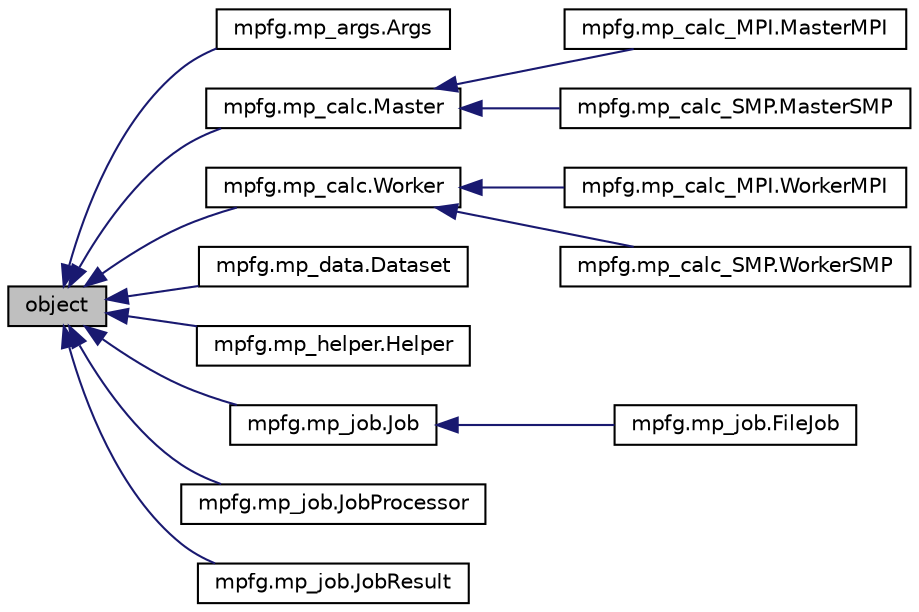 digraph G
{
  edge [fontname="Helvetica",fontsize="10",labelfontname="Helvetica",labelfontsize="10"];
  node [fontname="Helvetica",fontsize="10",shape=record];
  rankdir=LR;
  Node1 [label="object",height=0.2,width=0.4,color="black", fillcolor="grey75", style="filled" fontcolor="black"];
  Node1 -> Node2 [dir=back,color="midnightblue",fontsize="10",style="solid",fontname="Helvetica"];
  Node2 [label="mpfg.mp_args.Args",height=0.2,width=0.4,color="black", fillcolor="white", style="filled",URL="$classmpfg_1_1mp__args_1_1Args.html",tooltip="Management of command-line options."];
  Node1 -> Node3 [dir=back,color="midnightblue",fontsize="10",style="solid",fontname="Helvetica"];
  Node3 [label="mpfg.mp_calc.Master",height=0.2,width=0.4,color="black", fillcolor="white", style="filled",URL="$classmpfg_1_1mp__calc_1_1Master.html",tooltip="Master calculator: distribute jobs to workers and collect/process their results."];
  Node3 -> Node4 [dir=back,color="midnightblue",fontsize="10",style="solid",fontname="Helvetica"];
  Node4 [label="mpfg.mp_calc_MPI.MasterMPI",height=0.2,width=0.4,color="black", fillcolor="white", style="filled",URL="$classmpfg_1_1mp__calc__MPI_1_1MasterMPI.html",tooltip="Master calculator for MPI: distribute jobs to workers and collect/process their results."];
  Node3 -> Node5 [dir=back,color="midnightblue",fontsize="10",style="solid",fontname="Helvetica"];
  Node5 [label="mpfg.mp_calc_SMP.MasterSMP",height=0.2,width=0.4,color="black", fillcolor="white", style="filled",URL="$classmpfg_1_1mp__calc__SMP_1_1MasterSMP.html",tooltip="Master calculator for SMP: distribute jobs to workers and collect/process their results."];
  Node1 -> Node6 [dir=back,color="midnightblue",fontsize="10",style="solid",fontname="Helvetica"];
  Node6 [label="mpfg.mp_calc.Worker",height=0.2,width=0.4,color="black", fillcolor="white", style="filled",URL="$classmpfg_1_1mp__calc_1_1Worker.html",tooltip="Worker calculator: process jobs supplied by master and send back the results."];
  Node6 -> Node7 [dir=back,color="midnightblue",fontsize="10",style="solid",fontname="Helvetica"];
  Node7 [label="mpfg.mp_calc_MPI.WorkerMPI",height=0.2,width=0.4,color="black", fillcolor="white", style="filled",URL="$classmpfg_1_1mp__calc__MPI_1_1WorkerMPI.html",tooltip="Worker calculator: process jobs supplied by master and send back the results."];
  Node6 -> Node8 [dir=back,color="midnightblue",fontsize="10",style="solid",fontname="Helvetica"];
  Node8 [label="mpfg.mp_calc_SMP.WorkerSMP",height=0.2,width=0.4,color="black", fillcolor="white", style="filled",URL="$classmpfg_1_1mp__calc__SMP_1_1WorkerSMP.html",tooltip="Worker calculator: process jobs supplied by master and send back the results."];
  Node1 -> Node9 [dir=back,color="midnightblue",fontsize="10",style="solid",fontname="Helvetica"];
  Node9 [label="mpfg.mp_data.Dataset",height=0.2,width=0.4,color="black", fillcolor="white", style="filled",URL="$classmpfg_1_1mp__data_1_1Dataset.html",tooltip="Represent a dataset with images, catalogs and any other kinds of files."];
  Node1 -> Node10 [dir=back,color="midnightblue",fontsize="10",style="solid",fontname="Helvetica"];
  Node10 [label="mpfg.mp_helper.Helper",height=0.2,width=0.4,color="black", fillcolor="white", style="filled",URL="$classmpfg_1_1mp__helper_1_1Helper.html",tooltip="Convenient utility functions that can be shared across sub-classes."];
  Node1 -> Node11 [dir=back,color="midnightblue",fontsize="10",style="solid",fontname="Helvetica"];
  Node11 [label="mpfg.mp_job.Job",height=0.2,width=0.4,color="black", fillcolor="white", style="filled",URL="$classmpfg_1_1mp__job_1_1Job.html",tooltip="Represents a job to process by a calculator."];
  Node11 -> Node12 [dir=back,color="midnightblue",fontsize="10",style="solid",fontname="Helvetica"];
  Node12 [label="mpfg.mp_job.FileJob",height=0.2,width=0.4,color="black", fillcolor="white", style="filled",URL="$classmpfg_1_1mp__job_1_1FileJob.html",tooltip="Represents a job to process in the form of a file path."];
  Node1 -> Node13 [dir=back,color="midnightblue",fontsize="10",style="solid",fontname="Helvetica"];
  Node13 [label="mpfg.mp_job.JobProcessor",height=0.2,width=0.4,color="black", fillcolor="white", style="filled",URL="$classmpfg_1_1mp__job_1_1JobProcessor.html",tooltip="Submit jobs and process associated job results."];
  Node1 -> Node14 [dir=back,color="midnightblue",fontsize="10",style="solid",fontname="Helvetica"];
  Node14 [label="mpfg.mp_job.JobResult",height=0.2,width=0.4,color="black", fillcolor="white", style="filled",URL="$classmpfg_1_1mp__job_1_1JobResult.html",tooltip="Represents the result of a Job object processed by a calculator."];
}
